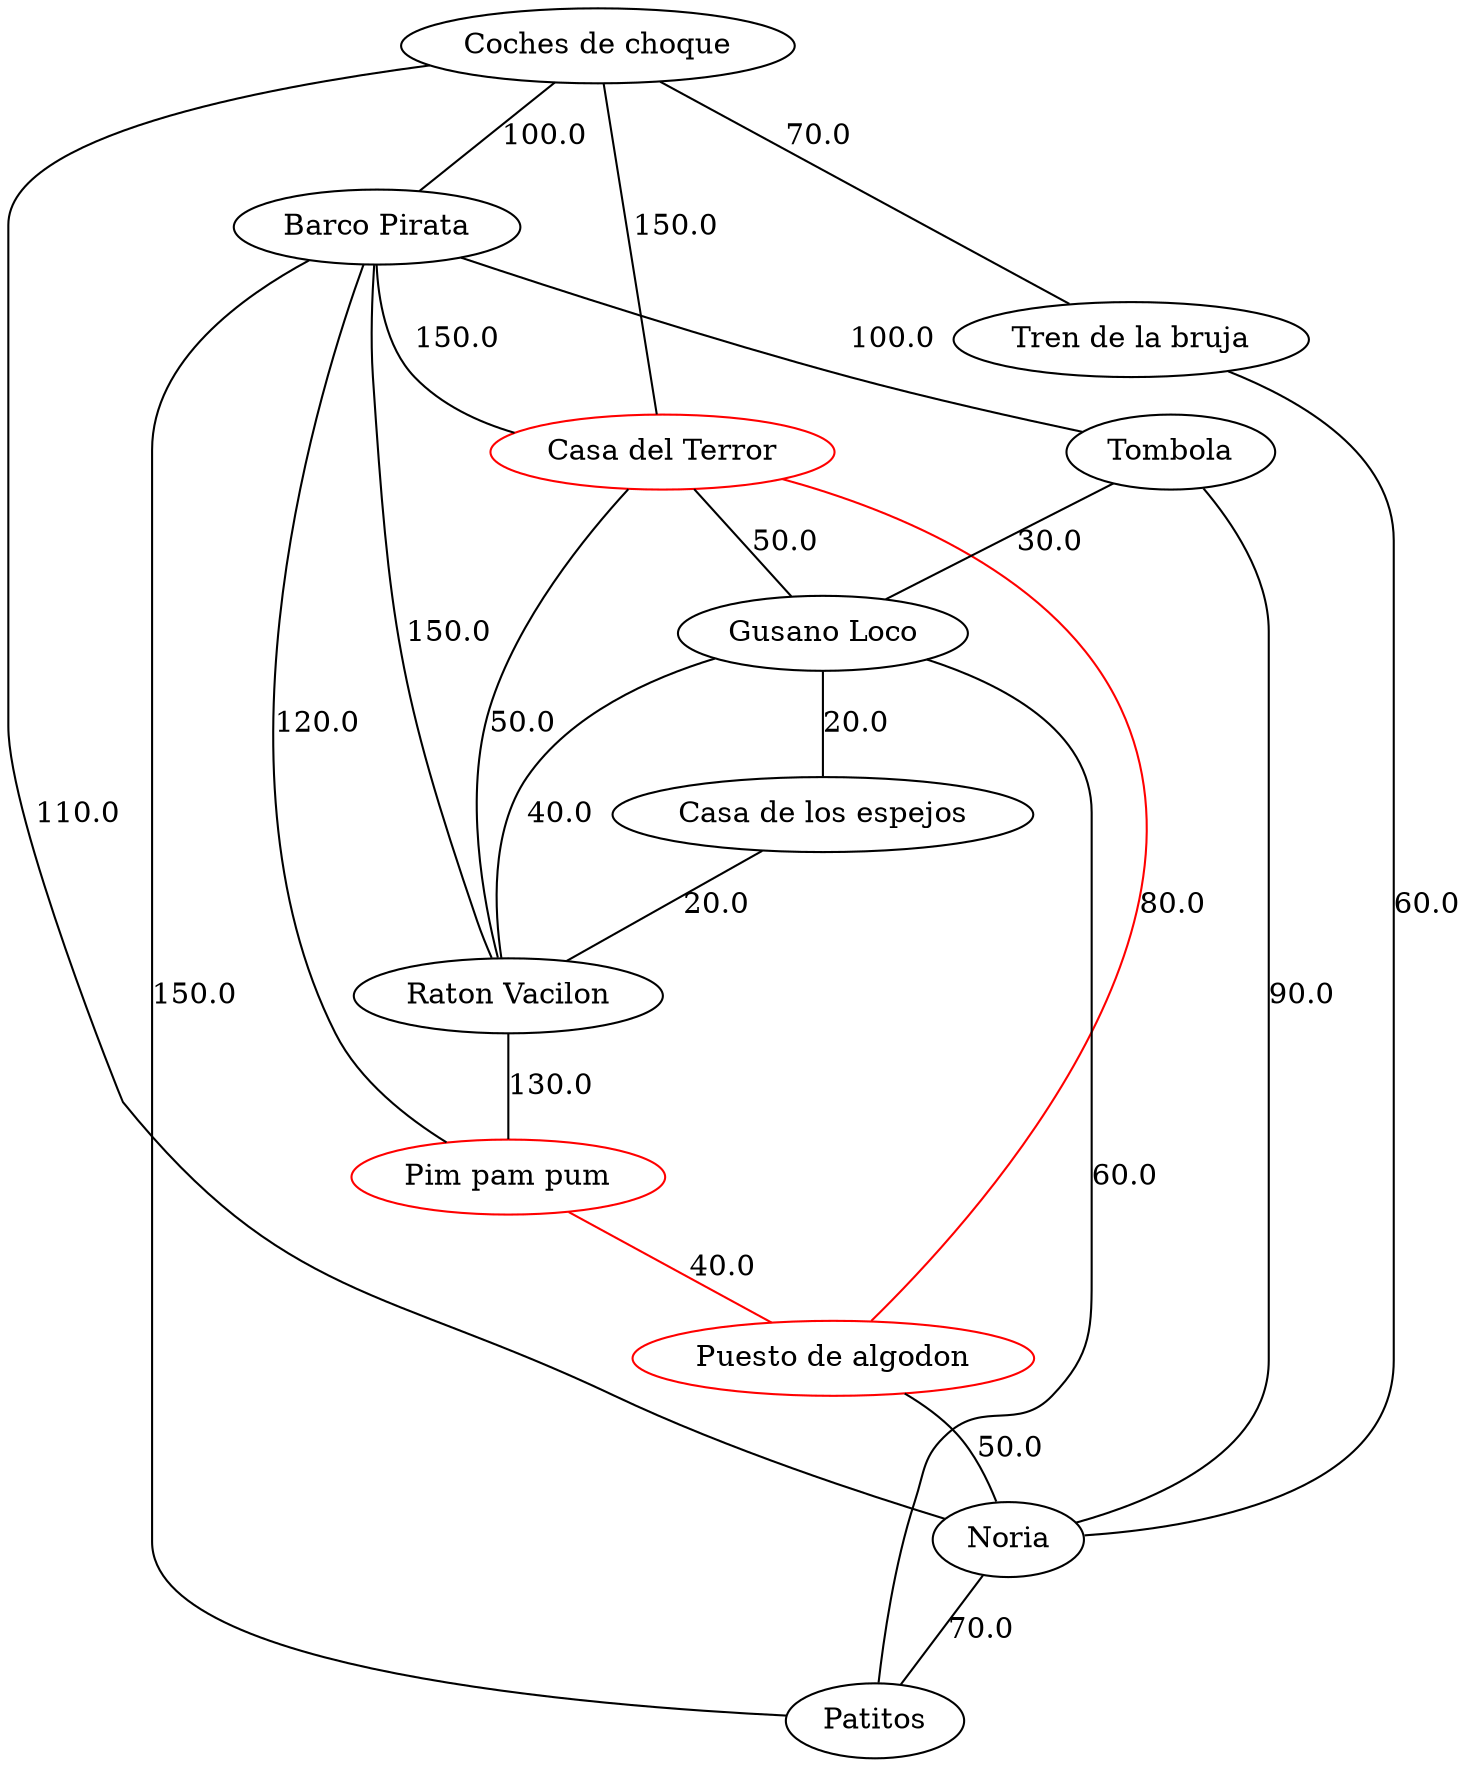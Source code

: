 strict graph G {
  1 [ label="Barco Pirata" ];
  2 [ color="red" label="Casa del Terror" ];
  3 [ label="Tombola" ];
  4 [ label="Gusano Loco" ];
  5 [ label="Raton Vacilon" ];
  6 [ label="Coches de choque" ];
  7 [ color="red" label="Pim pam pum" ];
  8 [ color="red" label="Puesto de algodon" ];
  9 [ label="Noria" ];
  10 [ label="Patitos" ];
  11 [ label="Tren de la bruja" ];
  12 [ label="Casa de los espejos" ];
  1 -- 2 [ label="150.0" ];
  1 -- 3 [ label="100.0" ];
  1 -- 5 [ label="150.0" ];
  2 -- 5 [ label="50.0" ];
  3 -- 4 [ label="30.0" ];
  4 -- 5 [ label="40.0" ];
  6 -- 2 [ label="150.0" ];
  6 -- 1 [ label="100.0" ];
  2 -- 4 [ label="50.0" ];
  1 -- 7 [ label="120.0" ];
  12 -- 5 [ label="20.0" ];
  2 -- 8 [ color="red" label="80.0" ];
  3 -- 9 [ label="90.0" ];
  11 -- 9 [ label="60.0" ];
  4 -- 10 [ label="60.0" ];
  5 -- 7 [ label="130.0" ];
  6 -- 9 [ label="110.0" ];
  7 -- 8 [ color="red" label="40.0" ];
  8 -- 9 [ label="50.0" ];
  9 -- 10 [ label="70.0" ];
  10 -- 1 [ label="150.0" ];
  6 -- 11 [ label="70.0" ];
  4 -- 12 [ label="20.0" ];
}
